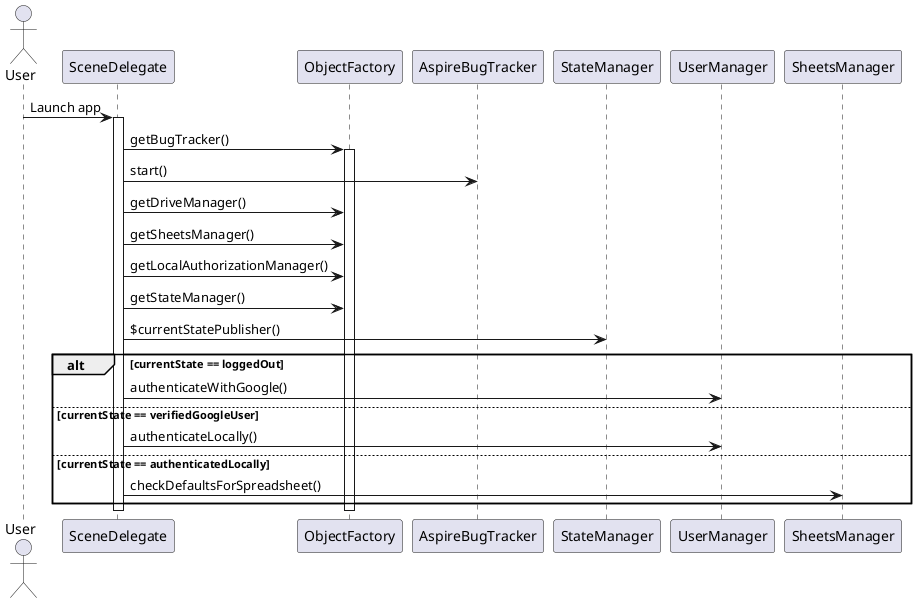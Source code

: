 @startuml
actor User
User -> SceneDelegate : Launch app
activate SceneDelegate

SceneDelegate -> ObjectFactory : getBugTracker()
activate ObjectFactory

SceneDelegate -> AspireBugTracker : start()
SceneDelegate -> ObjectFactory : getDriveManager()
SceneDelegate -> ObjectFactory : getSheetsManager()
SceneDelegate -> ObjectFactory : getLocalAuthorizationManager()
SceneDelegate -> ObjectFactory : getStateManager()

SceneDelegate -> StateManager : $currentStatePublisher()

alt currentState == loggedOut
SceneDelegate -> UserManager : authenticateWithGoogle()

else currentState == verifiedGoogleUser
SceneDelegate -> UserManager : authenticateLocally()

else currentState == authenticatedLocally
SceneDelegate -> SheetsManager : checkDefaultsForSpreadsheet()
end

deactivate ObjectFactory
deactivate SceneDelegate
@enduml